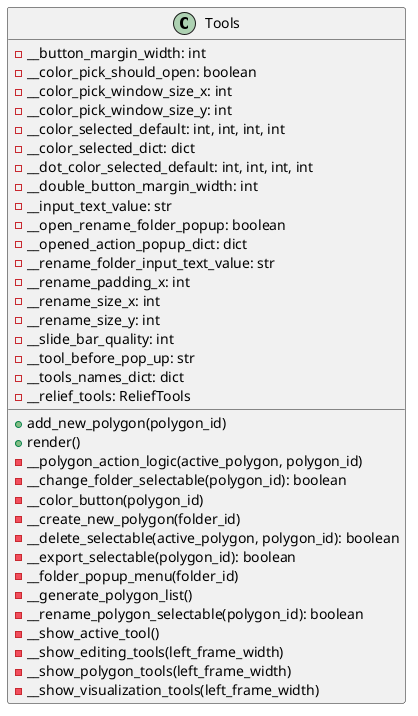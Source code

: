 @startuml
class Tools {
    - __button_margin_width: int
    - __color_pick_should_open: boolean
    - __color_pick_window_size_x: int
    - __color_pick_window_size_y: int
    - __color_selected_default: int, int, int, int
    - __color_selected_dict: dict
    - __dot_color_selected_default: int, int, int, int
    - __double_button_margin_width: int
    - __input_text_value: str
    - __open_rename_folder_popup: boolean
    - __opened_action_popup_dict: dict
    - __rename_folder_input_text_value: str
    - __rename_padding_x: int
    - __rename_size_x: int
    - __rename_size_y: int
    - __slide_bar_quality: int
    - __tool_before_pop_up: str
    - __tools_names_dict: dict
    - __relief_tools: ReliefTools

    + add_new_polygon(polygon_id)
    + render()
    - __polygon_action_logic(active_polygon, polygon_id)
    - __change_folder_selectable(polygon_id): boolean
    - __color_button(polygon_id)
    - __create_new_polygon(folder_id)
    - __delete_selectable(active_polygon, polygon_id): boolean
    - __export_selectable(polygon_id): boolean
    - __folder_popup_menu(folder_id)
    - __generate_polygon_list()
    - __rename_polygon_selectable(polygon_id): boolean
    - __show_active_tool()
    - __show_editing_tools(left_frame_width)
    - __show_polygon_tools(left_frame_width)
    - __show_visualization_tools(left_frame_width)
}

@enduml